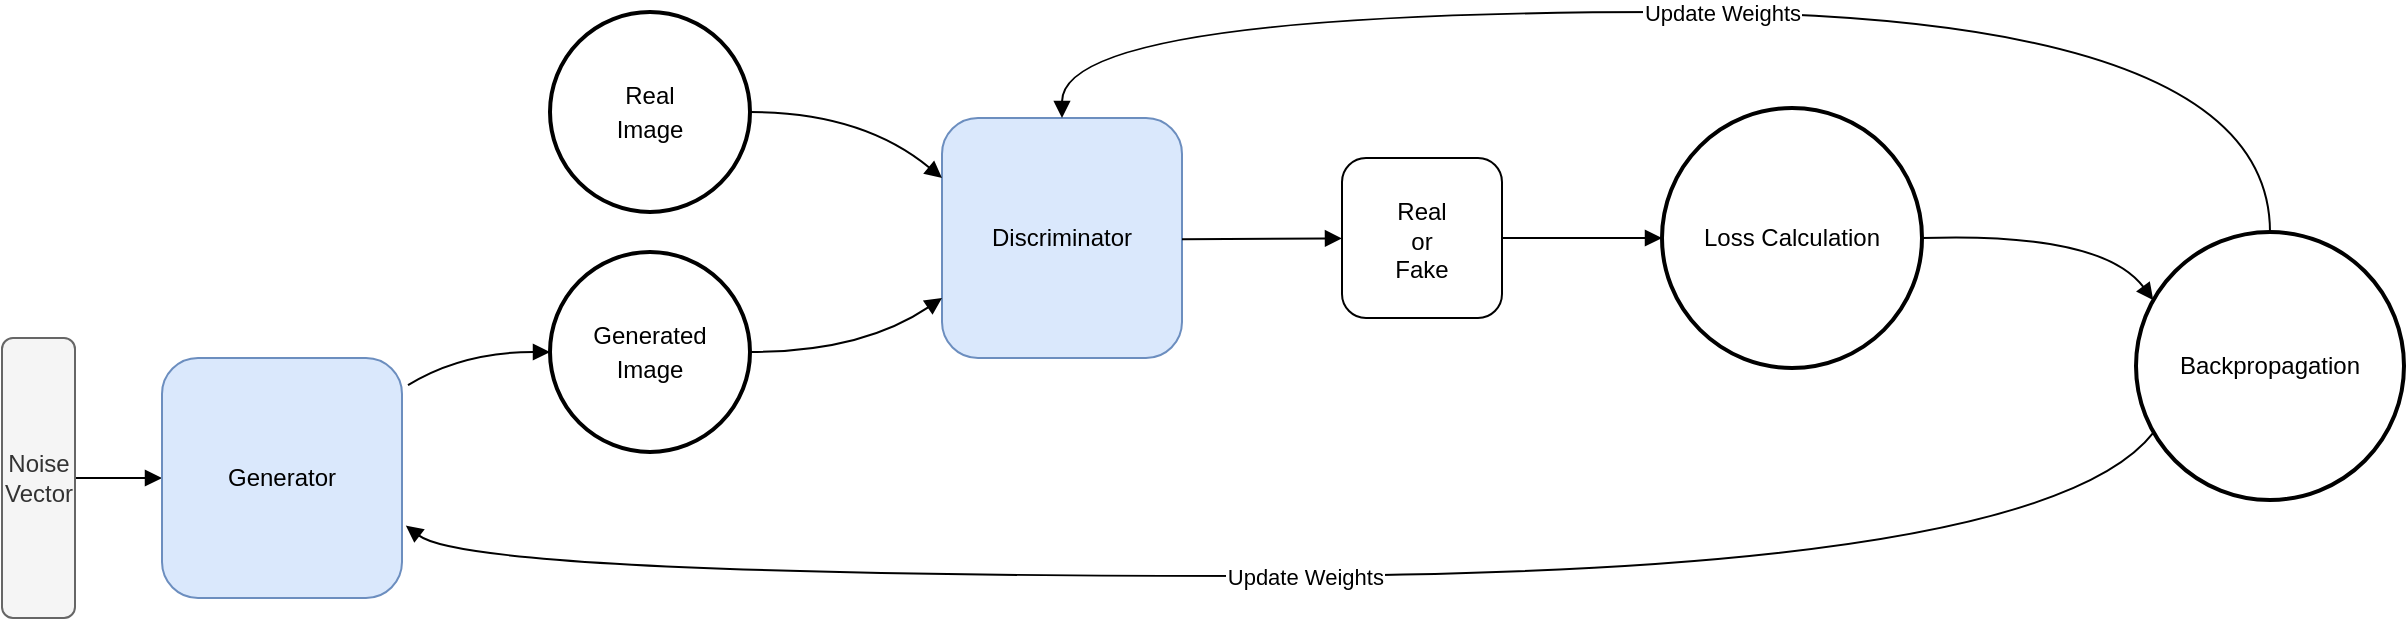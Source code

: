 <mxfile version="21.1.5" type="github">
  <diagram name="Page-1" id="IjVy13B8rFnKBIwWiO01">
    <mxGraphModel dx="1420" dy="820" grid="1" gridSize="10" guides="1" tooltips="1" connect="1" arrows="1" fold="1" page="1" pageScale="1" pageWidth="827" pageHeight="1169" math="0" shadow="0">
      <root>
        <mxCell id="0" />
        <mxCell id="1" parent="0" />
        <mxCell id="4" value="&lt;p style=&quot;line-height: 70%;&quot;&gt;Generated &lt;br&gt;&lt;br&gt;Image&lt;/p&gt;" style="ellipse;aspect=fixed;strokeWidth=2;whiteSpace=wrap;html=1;spacing=0;rounded=1;" parent="1" vertex="1">
          <mxGeometry x="314" y="360" width="100" height="100" as="geometry" />
        </mxCell>
        <mxCell id="7" value="Loss Calculation" style="ellipse;aspect=fixed;strokeWidth=2;whiteSpace=wrap;rounded=1;" parent="1" vertex="1">
          <mxGeometry x="870" y="288" width="130" height="130" as="geometry" />
        </mxCell>
        <mxCell id="8" value="Backpropagation" style="ellipse;aspect=fixed;strokeWidth=2;whiteSpace=wrap;rounded=1;" parent="1" vertex="1">
          <mxGeometry x="1107" y="350" width="134" height="134" as="geometry" />
        </mxCell>
        <mxCell id="9" value="" style="curved=1;startArrow=none;endArrow=block;exitX=1;exitY=0.5;entryX=0;entryY=0.5;exitDx=0;exitDy=0;entryDx=0;entryDy=0;rounded=1;" parent="1" source="Aj60ghzuDaMvXFJyosJj-15" target="Aj60ghzuDaMvXFJyosJj-17" edge="1">
          <mxGeometry relative="1" as="geometry">
            <Array as="points" />
            <mxPoint x="113" y="470" as="sourcePoint" />
            <mxPoint x="163" y="470" as="targetPoint" />
          </mxGeometry>
        </mxCell>
        <mxCell id="10" value="" style="curved=1;startArrow=none;endArrow=block;exitX=1.025;exitY=0.113;entryX=0.003;entryY=0.501;exitDx=0;exitDy=0;exitPerimeter=0;rounded=1;" parent="1" source="Aj60ghzuDaMvXFJyosJj-17" target="4" edge="1">
          <mxGeometry relative="1" as="geometry">
            <Array as="points">
              <mxPoint x="270" y="410" />
            </Array>
            <mxPoint x="242.298" y="443.732" as="sourcePoint" />
          </mxGeometry>
        </mxCell>
        <mxCell id="12" value="" style="curved=1;startArrow=none;endArrow=block;exitX=1;exitY=0.505;exitDx=0;exitDy=0;exitPerimeter=0;rounded=1;" parent="1" source="Aj60ghzuDaMvXFJyosJj-38" edge="1">
          <mxGeometry relative="1" as="geometry">
            <Array as="points" />
            <mxPoint x="600" y="418.5" as="sourcePoint" />
            <mxPoint x="762" y="354" as="targetPoint" />
          </mxGeometry>
        </mxCell>
        <mxCell id="13" value="" style="curved=1;startArrow=none;endArrow=block;exitX=1;exitY=0.5;entryX=0.001;entryY=0.501;exitDx=0;exitDy=0;rounded=1;" parent="1" source="Aj60ghzuDaMvXFJyosJj-38" target="7" edge="1">
          <mxGeometry relative="1" as="geometry">
            <Array as="points" />
            <mxPoint x="855" y="421.5" as="sourcePoint" />
          </mxGeometry>
        </mxCell>
        <mxCell id="14" value="" style="curved=1;startArrow=none;endArrow=block;exitX=1.002;exitY=0.501;entryX=0.002;entryY=0.219;rounded=1;" parent="1" source="7" target="8" edge="1">
          <mxGeometry relative="1" as="geometry">
            <Array as="points">
              <mxPoint x="1090" y="350" />
            </Array>
          </mxGeometry>
        </mxCell>
        <mxCell id="15" value="Update Weights" style="curved=1;startArrow=none;endArrow=block;exitX=0.002;exitY=0.785;entryX=0.994;entryY=0.88;rounded=1;" parent="1" source="8" edge="1">
          <mxGeometry relative="1" as="geometry">
            <Array as="points">
              <mxPoint x="1060" y="522" />
              <mxPoint x="275" y="522" />
            </Array>
            <mxPoint x="241.906" y="496.788" as="targetPoint" />
          </mxGeometry>
        </mxCell>
        <mxCell id="Aj60ghzuDaMvXFJyosJj-15" value="&lt;div&gt;Noise&lt;/div&gt;&lt;div&gt;Vector&lt;br&gt;&lt;/div&gt;" style="rounded=1;whiteSpace=wrap;html=1;fillColor=#f5f5f5;fontColor=#333333;strokeColor=#666666;" vertex="1" parent="1">
          <mxGeometry x="40" y="403" width="36.5" height="140" as="geometry" />
        </mxCell>
        <mxCell id="Aj60ghzuDaMvXFJyosJj-17" value="&lt;div&gt;Generator&lt;/div&gt;" style="whiteSpace=wrap;html=1;aspect=fixed;fillColor=#dae8fc;strokeColor=#6c8ebf;rounded=1;" vertex="1" parent="1">
          <mxGeometry x="120" y="413" width="120" height="120" as="geometry" />
        </mxCell>
        <mxCell id="Aj60ghzuDaMvXFJyosJj-20" value="&lt;div&gt;Discriminator&lt;/div&gt;" style="whiteSpace=wrap;html=1;aspect=fixed;fillColor=#dae8fc;strokeColor=#6c8ebf;rounded=1;" vertex="1" parent="1">
          <mxGeometry x="510" y="293" width="120" height="120" as="geometry" />
        </mxCell>
        <mxCell id="Aj60ghzuDaMvXFJyosJj-25" value="&lt;p style=&quot;line-height: 70%;&quot;&gt;Real&lt;br&gt;&lt;br&gt;Image&lt;/p&gt;" style="ellipse;aspect=fixed;strokeWidth=2;whiteSpace=wrap;html=1;spacing=0;rounded=1;" vertex="1" parent="1">
          <mxGeometry x="314" y="240" width="100" height="100" as="geometry" />
        </mxCell>
        <mxCell id="Aj60ghzuDaMvXFJyosJj-32" value="" style="curved=1;startArrow=none;endArrow=block;exitX=1;exitY=0.5;entryX=0;entryY=0.25;exitDx=0;exitDy=0;entryDx=0;entryDy=0;rounded=1;" edge="1" parent="1" source="Aj60ghzuDaMvXFJyosJj-25" target="Aj60ghzuDaMvXFJyosJj-20">
          <mxGeometry relative="1" as="geometry">
            <Array as="points">
              <mxPoint x="470" y="290" />
            </Array>
            <mxPoint x="253" y="437" as="sourcePoint" />
            <mxPoint x="324" y="428" as="targetPoint" />
          </mxGeometry>
        </mxCell>
        <mxCell id="Aj60ghzuDaMvXFJyosJj-35" value="" style="curved=1;startArrow=none;endArrow=block;exitX=1;exitY=0.5;entryX=0;entryY=0.75;exitDx=0;exitDy=0;entryDx=0;entryDy=0;rounded=1;" edge="1" parent="1" source="4" target="Aj60ghzuDaMvXFJyosJj-20">
          <mxGeometry relative="1" as="geometry">
            <Array as="points">
              <mxPoint x="470" y="410" />
            </Array>
            <mxPoint x="424" y="290" as="sourcePoint" />
            <mxPoint x="530" y="320" as="targetPoint" />
          </mxGeometry>
        </mxCell>
        <mxCell id="Aj60ghzuDaMvXFJyosJj-39" value="Update Weights" style="curved=1;startArrow=none;endArrow=block;rounded=1;edgeStyle=orthogonalEdgeStyle;exitX=0.5;exitY=0;exitDx=0;exitDy=0;entryX=0.5;entryY=0;entryDx=0;entryDy=0;" edge="1" parent="1" source="8" target="Aj60ghzuDaMvXFJyosJj-20">
          <mxGeometry relative="1" as="geometry">
            <Array as="points">
              <mxPoint x="1174" y="240" />
              <mxPoint x="570" y="240" />
            </Array>
            <mxPoint x="1200" y="240" as="sourcePoint" />
            <mxPoint x="560" y="290" as="targetPoint" />
          </mxGeometry>
        </mxCell>
        <mxCell id="Aj60ghzuDaMvXFJyosJj-42" value="" style="curved=1;startArrow=none;endArrow=block;exitX=1;exitY=0.505;exitDx=0;exitDy=0;exitPerimeter=0;rounded=1;" edge="1" parent="1" source="Aj60ghzuDaMvXFJyosJj-20" target="Aj60ghzuDaMvXFJyosJj-38">
          <mxGeometry relative="1" as="geometry">
            <Array as="points" />
            <mxPoint x="630" y="354" as="sourcePoint" />
            <mxPoint x="762" y="354" as="targetPoint" />
          </mxGeometry>
        </mxCell>
        <mxCell id="Aj60ghzuDaMvXFJyosJj-38" value="&lt;div&gt;Real&lt;/div&gt;&lt;div&gt;or&lt;/div&gt;&lt;div&gt;Fake &lt;br&gt;&lt;/div&gt;&lt;div&gt;&lt;br&gt;&lt;/div&gt;" style="whiteSpace=wrap;html=1;aspect=fixed;verticalAlign=bottom;rounded=1;" vertex="1" parent="1">
          <mxGeometry x="710" y="313" width="80" height="80" as="geometry" />
        </mxCell>
      </root>
    </mxGraphModel>
  </diagram>
</mxfile>
